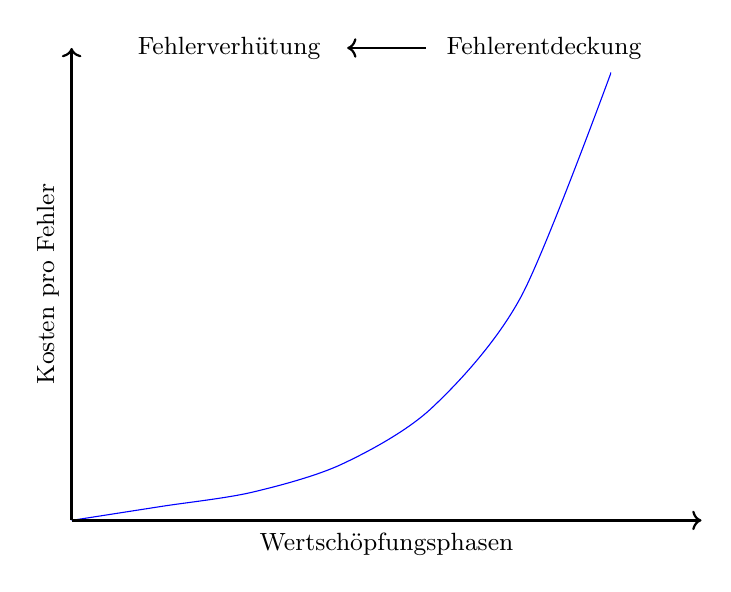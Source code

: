 \begin{tikzpicture}[scale=1, every node/.style={scale=1}]
\begin{axis} [
	hide x axis,
	hide y axis,
	axis lines = middle,]
  \addplot[
	smooth,
	thin,
	blue
	] coordinates {
	  (0, 0)
	  (1, .3)
	  (2, .6)
	  (3, 1.2)
	  (4, 2.4)
	  (5, 4.8)
	  (6, 9.6)
	};
\end{axis}

\draw[thick, ->] (0, 0) -- (8, 0);
\draw[thick, ->] (0, 0) -- (0, 6);

\node[rotate=90] at (-.3, 3) {\small Kosten pro Fehler};
\node[] at (4, - .3) {\small Wertsch\"opfungsphasen};
\node[] at (2, 6) {\small Fehlerverh\"utung};
\node[] at (6, 6) {\small Fehlerentdeckung};
\draw[thick, <-] (3.5, 6) -- (4.5, 6);
\end{tikzpicture}